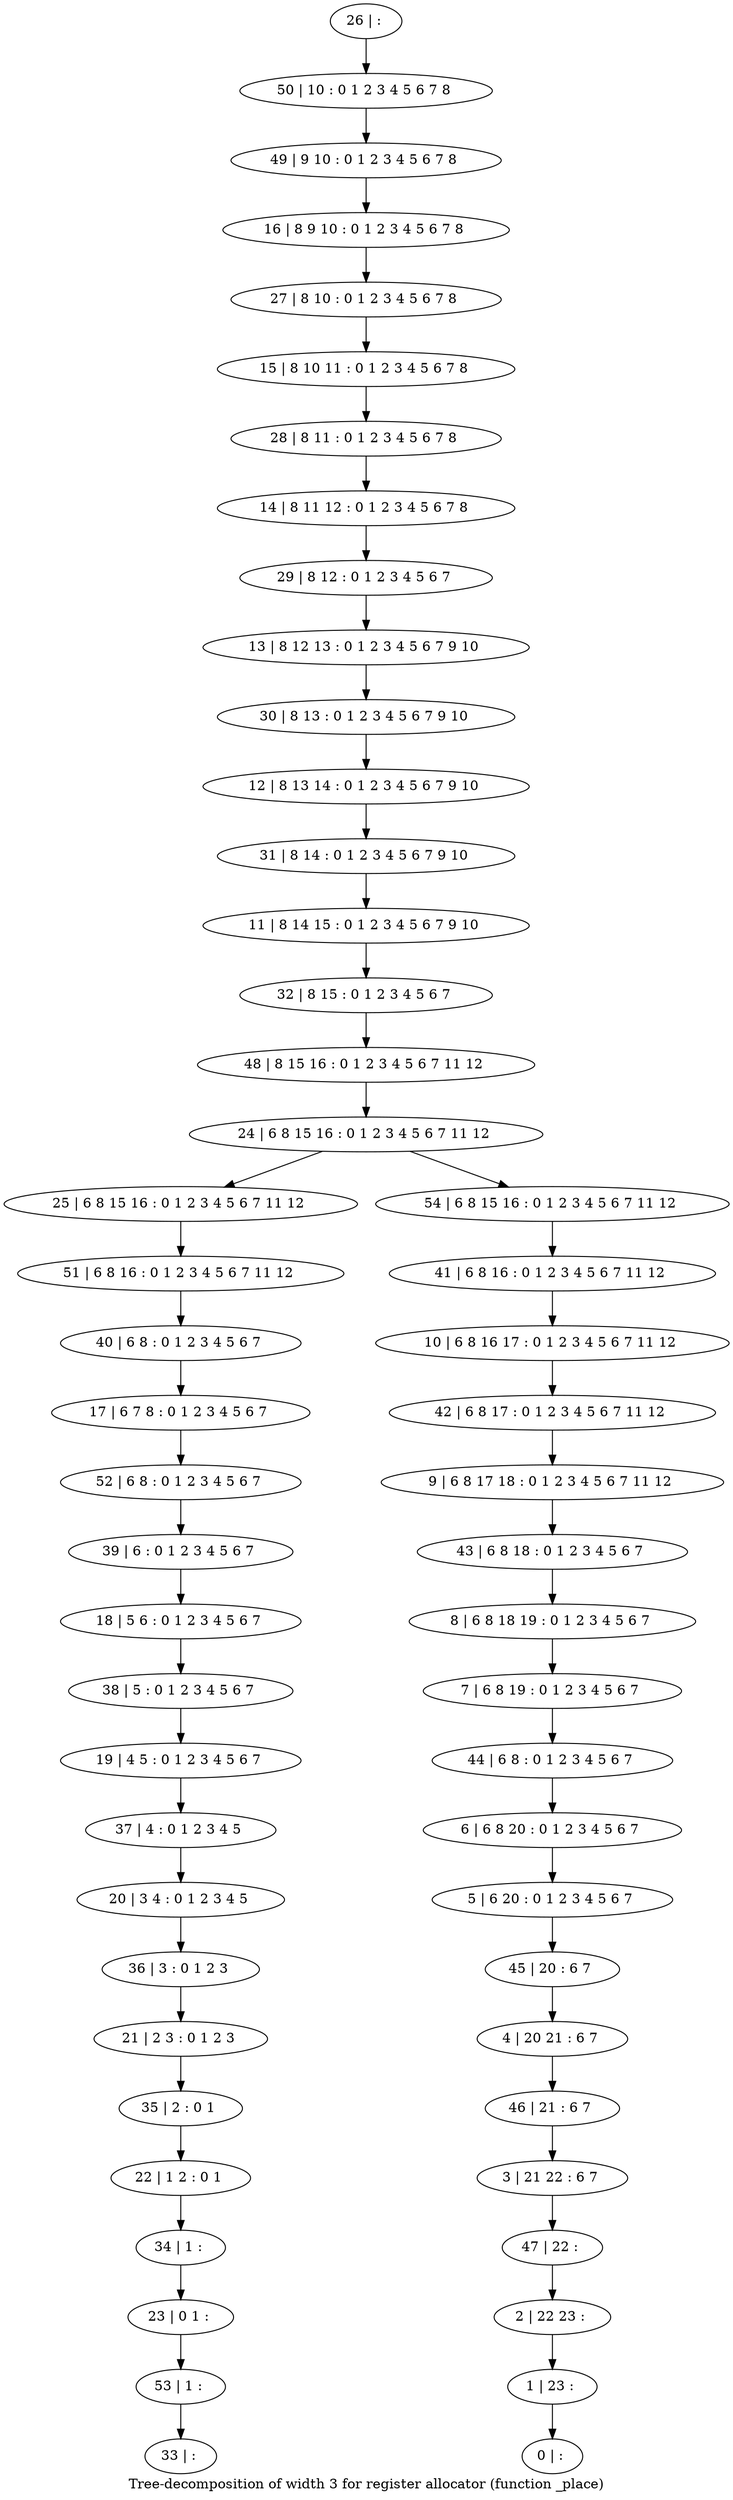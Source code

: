 digraph G {
graph [label="Tree-decomposition of width 3 for register allocator (function _place)"]
0[label="0 | : "];
1[label="1 | 23 : "];
2[label="2 | 22 23 : "];
3[label="3 | 21 22 : 6 7 "];
4[label="4 | 20 21 : 6 7 "];
5[label="5 | 6 20 : 0 1 2 3 4 5 6 7 "];
6[label="6 | 6 8 20 : 0 1 2 3 4 5 6 7 "];
7[label="7 | 6 8 19 : 0 1 2 3 4 5 6 7 "];
8[label="8 | 6 8 18 19 : 0 1 2 3 4 5 6 7 "];
9[label="9 | 6 8 17 18 : 0 1 2 3 4 5 6 7 11 12 "];
10[label="10 | 6 8 16 17 : 0 1 2 3 4 5 6 7 11 12 "];
11[label="11 | 8 14 15 : 0 1 2 3 4 5 6 7 9 10 "];
12[label="12 | 8 13 14 : 0 1 2 3 4 5 6 7 9 10 "];
13[label="13 | 8 12 13 : 0 1 2 3 4 5 6 7 9 10 "];
14[label="14 | 8 11 12 : 0 1 2 3 4 5 6 7 8 "];
15[label="15 | 8 10 11 : 0 1 2 3 4 5 6 7 8 "];
16[label="16 | 8 9 10 : 0 1 2 3 4 5 6 7 8 "];
17[label="17 | 6 7 8 : 0 1 2 3 4 5 6 7 "];
18[label="18 | 5 6 : 0 1 2 3 4 5 6 7 "];
19[label="19 | 4 5 : 0 1 2 3 4 5 6 7 "];
20[label="20 | 3 4 : 0 1 2 3 4 5 "];
21[label="21 | 2 3 : 0 1 2 3 "];
22[label="22 | 1 2 : 0 1 "];
23[label="23 | 0 1 : "];
24[label="24 | 6 8 15 16 : 0 1 2 3 4 5 6 7 11 12 "];
25[label="25 | 6 8 15 16 : 0 1 2 3 4 5 6 7 11 12 "];
26[label="26 | : "];
27[label="27 | 8 10 : 0 1 2 3 4 5 6 7 8 "];
28[label="28 | 8 11 : 0 1 2 3 4 5 6 7 8 "];
29[label="29 | 8 12 : 0 1 2 3 4 5 6 7 "];
30[label="30 | 8 13 : 0 1 2 3 4 5 6 7 9 10 "];
31[label="31 | 8 14 : 0 1 2 3 4 5 6 7 9 10 "];
32[label="32 | 8 15 : 0 1 2 3 4 5 6 7 "];
33[label="33 | : "];
34[label="34 | 1 : "];
35[label="35 | 2 : 0 1 "];
36[label="36 | 3 : 0 1 2 3 "];
37[label="37 | 4 : 0 1 2 3 4 5 "];
38[label="38 | 5 : 0 1 2 3 4 5 6 7 "];
39[label="39 | 6 : 0 1 2 3 4 5 6 7 "];
40[label="40 | 6 8 : 0 1 2 3 4 5 6 7 "];
41[label="41 | 6 8 16 : 0 1 2 3 4 5 6 7 11 12 "];
42[label="42 | 6 8 17 : 0 1 2 3 4 5 6 7 11 12 "];
43[label="43 | 6 8 18 : 0 1 2 3 4 5 6 7 "];
44[label="44 | 6 8 : 0 1 2 3 4 5 6 7 "];
45[label="45 | 20 : 6 7 "];
46[label="46 | 21 : 6 7 "];
47[label="47 | 22 : "];
48[label="48 | 8 15 16 : 0 1 2 3 4 5 6 7 11 12 "];
49[label="49 | 9 10 : 0 1 2 3 4 5 6 7 8 "];
50[label="50 | 10 : 0 1 2 3 4 5 6 7 8 "];
51[label="51 | 6 8 16 : 0 1 2 3 4 5 6 7 11 12 "];
52[label="52 | 6 8 : 0 1 2 3 4 5 6 7 "];
53[label="53 | 1 : "];
54[label="54 | 6 8 15 16 : 0 1 2 3 4 5 6 7 11 12 "];
34->23 ;
22->34 ;
35->22 ;
21->35 ;
36->21 ;
20->36 ;
37->20 ;
19->37 ;
38->19 ;
18->38 ;
39->18 ;
40->17 ;
51->40 ;
25->51 ;
52->39 ;
17->52 ;
53->33 ;
23->53 ;
26->50 ;
50->49 ;
49->16 ;
16->27 ;
27->15 ;
15->28 ;
28->14 ;
14->29 ;
29->13 ;
13->30 ;
30->12 ;
12->31 ;
31->11 ;
11->32 ;
32->48 ;
48->24 ;
41->10 ;
10->42 ;
42->9 ;
9->43 ;
43->8 ;
8->7 ;
7->44 ;
44->6 ;
6->5 ;
5->45 ;
45->4 ;
4->46 ;
46->3 ;
3->47 ;
47->2 ;
2->1 ;
1->0 ;
54->41 ;
24->25 ;
24->54 ;
}
